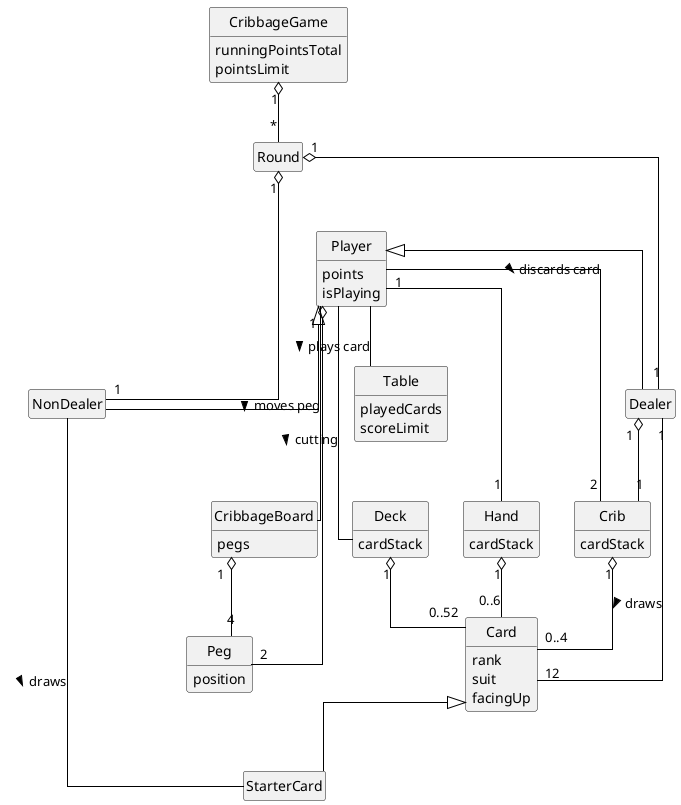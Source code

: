 @startuml Domain Model
skinparam linetype ortho
skinparam style strictuml
skinparam ArrowColor #black
hide empty members

class "Player" as Player {
    points
    isPlaying
}

class "Card" as Card {
    rank
    suit
    facingUp
}

class "Deck" as Deck {
    cardStack
}

class "Hand" as Hand {
    cardStack
}

class "Peg" as Peg {
    position
}

class "Crib" as Crib {
    cardStack
}

class "CribbageGame" as CribbageGame {
    runningPointsTotal
    pointsLimit
}

class "CribbageBoard" as CribbageBoard {
    pegs
}

class "Dealer" as Dealer {

}

class "NonDealer" as NonDealer {

}

class "Round" as Round {

}

class "StarterCard" as StarterCard {

}

class "Table" as Table {
    playedCards
    scoreLimit
}

Deck "1" o-- "0..52" Card

CribbageBoard "1" o-- "4" Peg 

Hand "1" o-- "0..6" Card

Crib "1" o-- "0..4" Card

Player "1" o-- "2" Peg

Player "1" --  "1" Hand

Player -- Deck : cutting >

Player <|-- Dealer

Player <|-- NonDealer

Dealer "1" --- "12" Card : draws >

Dealer "1" o-- "1" Crib

Player -- "2" Crib : discards card >

Card <|-- StarterCard

NonDealer - StarterCard : draws >

CribbageGame "1" o-- "*" Round

Round "1" o--- "1" Dealer
Round "1" o--- "1" NonDealer

Player --- CribbageBoard : moves peg >

Player -- Table : plays card >

@enduml